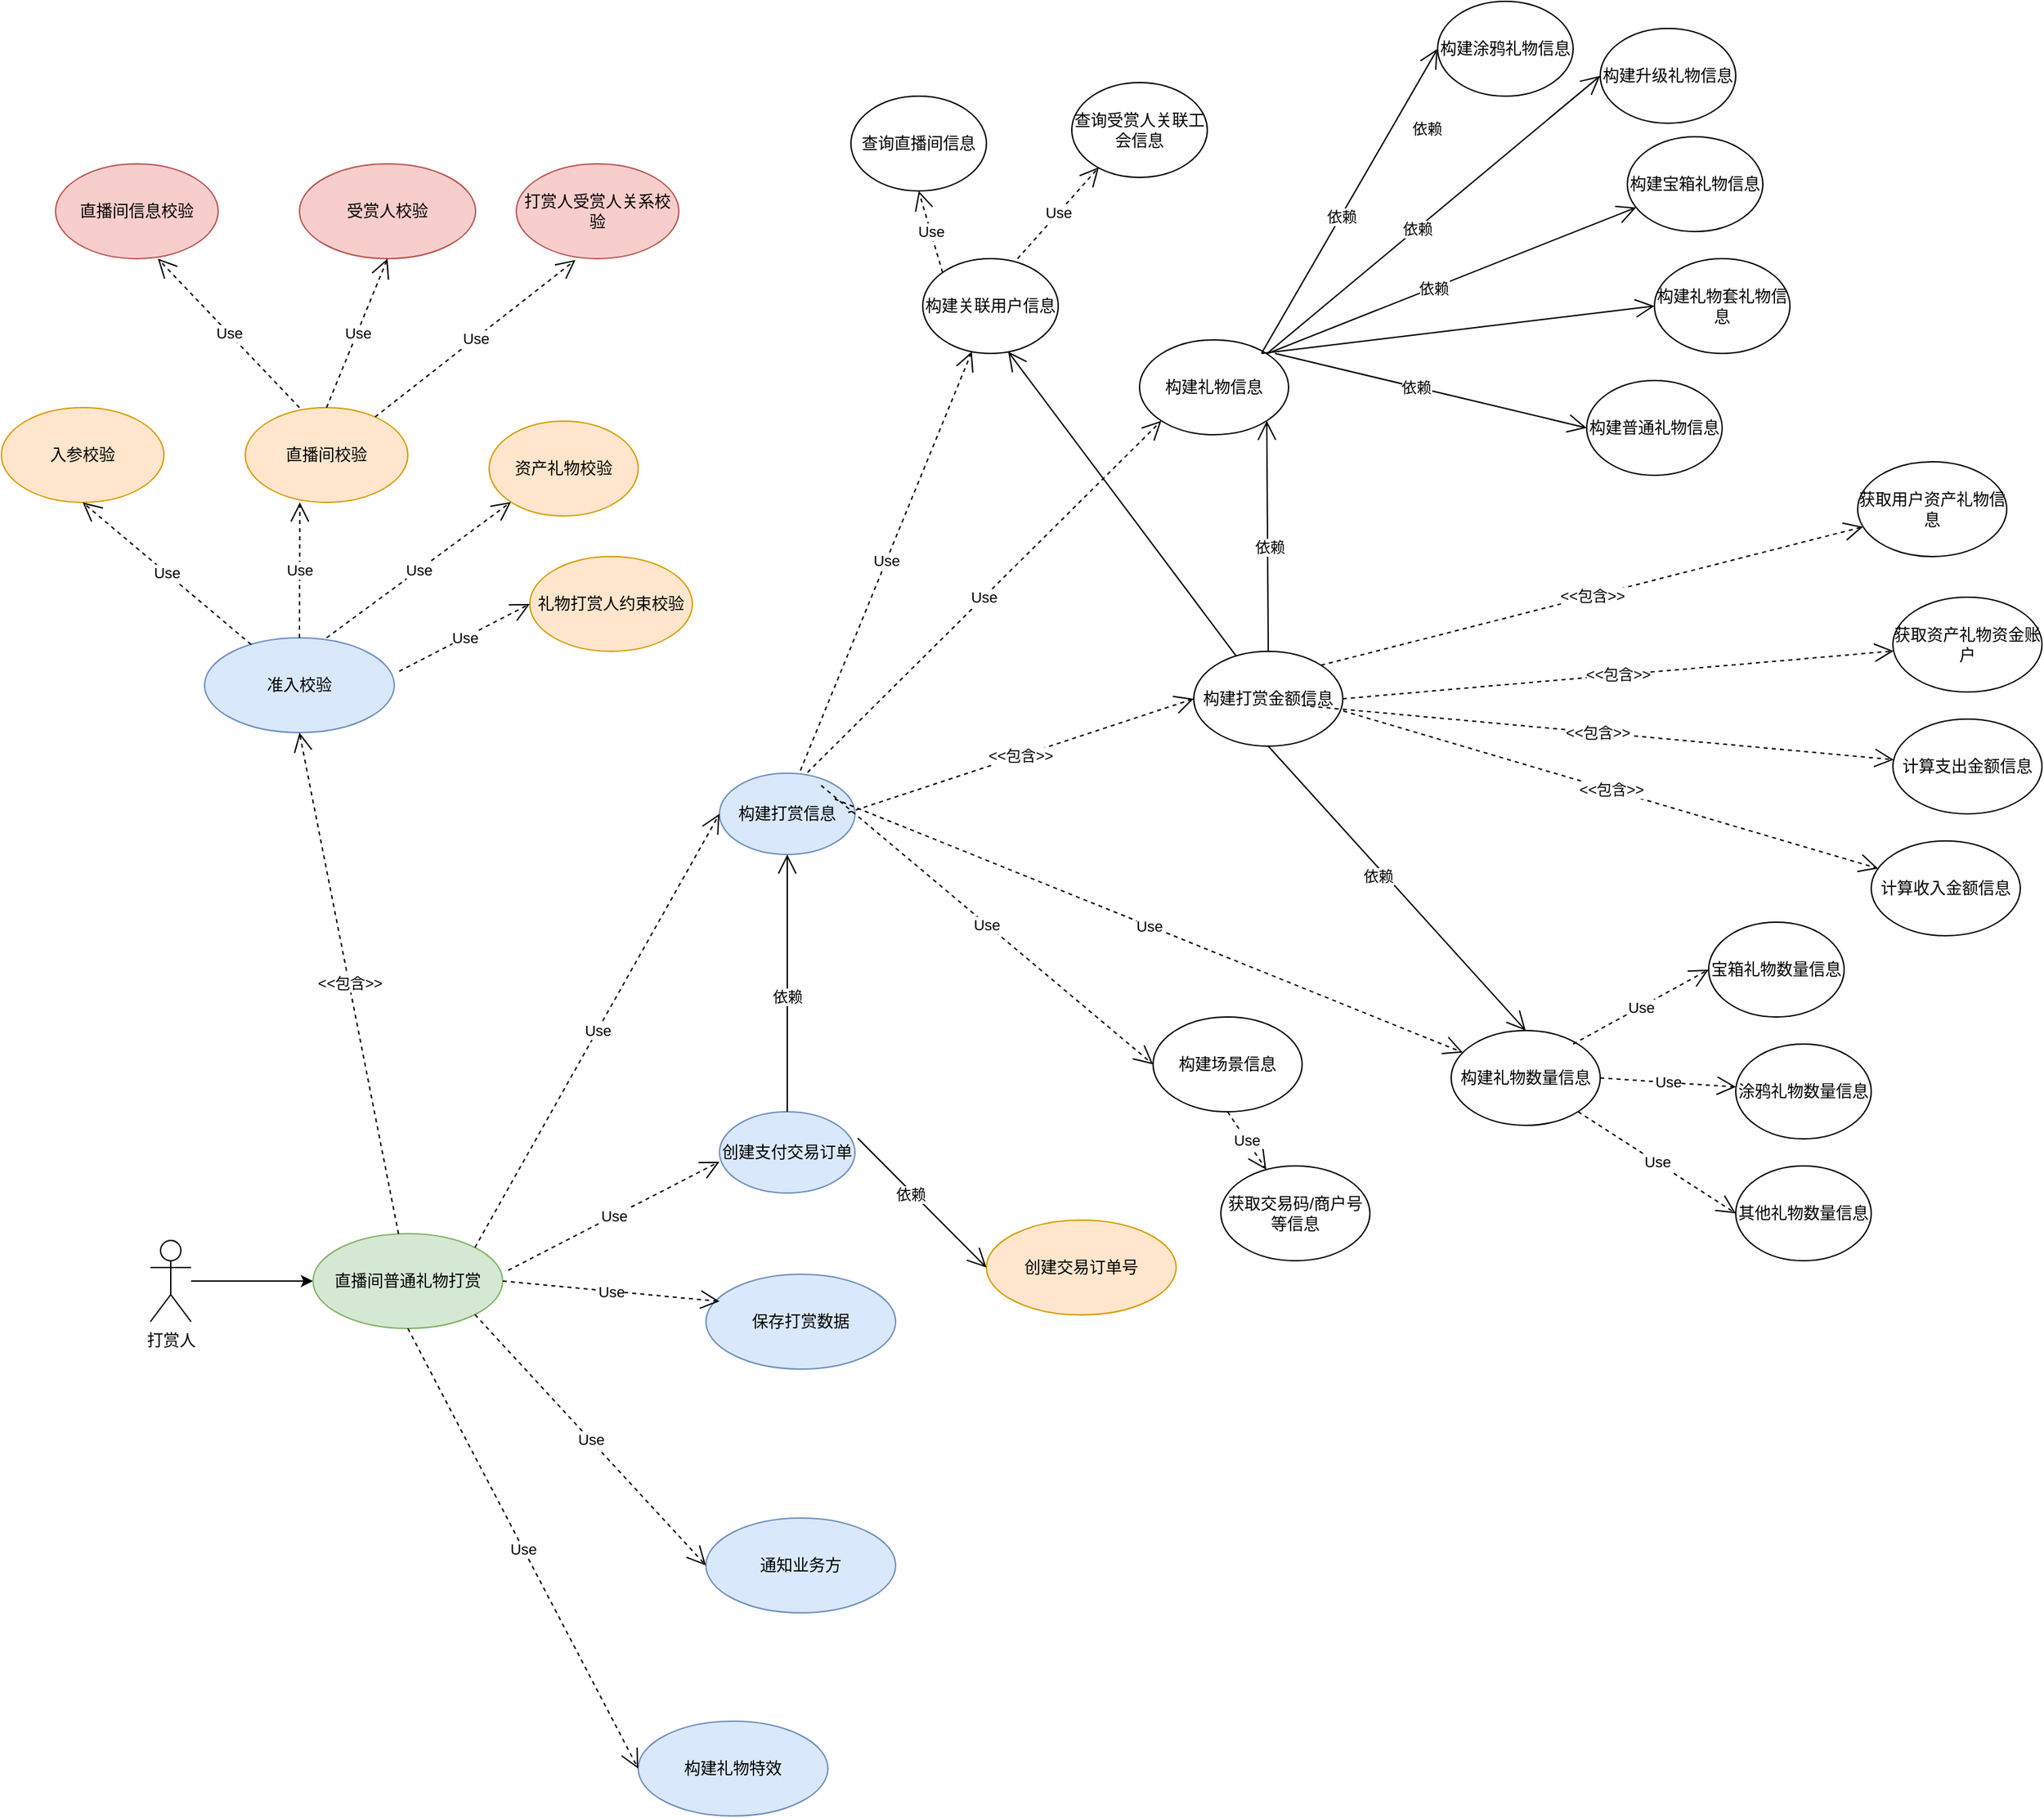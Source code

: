 <mxfile version="21.5.2" type="github">
  <diagram name="第 1 页" id="VvUkeJPX31CjZcMAp55T">
    <mxGraphModel dx="2099" dy="1860" grid="1" gridSize="10" guides="1" tooltips="1" connect="1" arrows="1" fold="1" page="1" pageScale="1" pageWidth="827" pageHeight="1169" math="0" shadow="0">
      <root>
        <mxCell id="0" />
        <mxCell id="1" parent="0" />
        <mxCell id="WKw8hlUGmrOTsNG2Bbb0-5" value="" style="edgeStyle=orthogonalEdgeStyle;rounded=0;orthogonalLoop=1;jettySize=auto;html=1;" parent="1" source="WKw8hlUGmrOTsNG2Bbb0-1" target="WKw8hlUGmrOTsNG2Bbb0-4" edge="1">
          <mxGeometry relative="1" as="geometry" />
        </mxCell>
        <mxCell id="WKw8hlUGmrOTsNG2Bbb0-1" value="打赏人" style="shape=umlActor;verticalLabelPosition=bottom;verticalAlign=top;html=1;" parent="1" vertex="1">
          <mxGeometry x="70" y="435" width="30" height="60" as="geometry" />
        </mxCell>
        <mxCell id="WKw8hlUGmrOTsNG2Bbb0-4" value="直播间普通礼物打赏" style="ellipse;whiteSpace=wrap;html=1;fillColor=#d5e8d4;strokeColor=#82b366;" parent="1" vertex="1">
          <mxGeometry x="190" y="430" width="140" height="70" as="geometry" />
        </mxCell>
        <mxCell id="WKw8hlUGmrOTsNG2Bbb0-6" value="准入校验" style="ellipse;whiteSpace=wrap;html=1;fillColor=#dae8fc;strokeColor=#6c8ebf;" parent="1" vertex="1">
          <mxGeometry x="110" y="-10" width="140" height="70" as="geometry" />
        </mxCell>
        <mxCell id="WKw8hlUGmrOTsNG2Bbb0-7" value="&amp;lt;&amp;lt;包含&amp;gt;&amp;gt;" style="endArrow=open;endSize=12;dashed=1;html=1;rounded=0;entryX=0.5;entryY=1;entryDx=0;entryDy=0;" parent="1" source="WKw8hlUGmrOTsNG2Bbb0-4" target="WKw8hlUGmrOTsNG2Bbb0-6" edge="1">
          <mxGeometry width="160" relative="1" as="geometry">
            <mxPoint x="390" y="250" as="sourcePoint" />
            <mxPoint x="550" y="250" as="targetPoint" />
          </mxGeometry>
        </mxCell>
        <mxCell id="WKw8hlUGmrOTsNG2Bbb0-8" value="构建打赏信息" style="ellipse;whiteSpace=wrap;html=1;fillColor=#dae8fc;strokeColor=#6c8ebf;" parent="1" vertex="1">
          <mxGeometry x="490" y="90" width="100" height="60" as="geometry" />
        </mxCell>
        <mxCell id="WKw8hlUGmrOTsNG2Bbb0-9" value="创建支付交易订单" style="ellipse;whiteSpace=wrap;html=1;fillColor=#dae8fc;strokeColor=#6c8ebf;" parent="1" vertex="1">
          <mxGeometry x="490" y="340" width="100" height="60" as="geometry" />
        </mxCell>
        <mxCell id="WKw8hlUGmrOTsNG2Bbb0-10" value="保存打赏数据" style="ellipse;whiteSpace=wrap;html=1;fillColor=#dae8fc;strokeColor=#6c8ebf;" parent="1" vertex="1">
          <mxGeometry x="480" y="460" width="140" height="70" as="geometry" />
        </mxCell>
        <mxCell id="WKw8hlUGmrOTsNG2Bbb0-11" value="构建礼物特效" style="ellipse;whiteSpace=wrap;html=1;fillColor=#dae8fc;strokeColor=#6c8ebf;" parent="1" vertex="1">
          <mxGeometry x="430" y="790" width="140" height="70" as="geometry" />
        </mxCell>
        <mxCell id="WKw8hlUGmrOTsNG2Bbb0-12" value="通知业务方" style="ellipse;whiteSpace=wrap;html=1;fillColor=#dae8fc;strokeColor=#6c8ebf;" parent="1" vertex="1">
          <mxGeometry x="480" y="640" width="140" height="70" as="geometry" />
        </mxCell>
        <mxCell id="WKw8hlUGmrOTsNG2Bbb0-14" value="Use" style="endArrow=open;endSize=12;dashed=1;html=1;rounded=0;entryX=0;entryY=0.5;entryDx=0;entryDy=0;exitX=1;exitY=0;exitDx=0;exitDy=0;" parent="1" source="WKw8hlUGmrOTsNG2Bbb0-4" target="WKw8hlUGmrOTsNG2Bbb0-8" edge="1">
          <mxGeometry width="160" relative="1" as="geometry">
            <mxPoint x="330" y="450" as="sourcePoint" />
            <mxPoint x="490" y="450" as="targetPoint" />
          </mxGeometry>
        </mxCell>
        <mxCell id="WKw8hlUGmrOTsNG2Bbb0-15" value="Use" style="endArrow=open;endSize=12;dashed=1;html=1;rounded=0;entryX=0;entryY=0.614;entryDx=0;entryDy=0;entryPerimeter=0;exitX=1.029;exitY=0.386;exitDx=0;exitDy=0;exitPerimeter=0;" parent="1" source="WKw8hlUGmrOTsNG2Bbb0-4" target="WKw8hlUGmrOTsNG2Bbb0-9" edge="1">
          <mxGeometry width="160" relative="1" as="geometry">
            <mxPoint x="320" y="470" as="sourcePoint" />
            <mxPoint x="480" y="470" as="targetPoint" />
          </mxGeometry>
        </mxCell>
        <mxCell id="WKw8hlUGmrOTsNG2Bbb0-16" value="Use" style="endArrow=open;endSize=12;dashed=1;html=1;rounded=0;exitX=1;exitY=0.5;exitDx=0;exitDy=0;" parent="1" source="WKw8hlUGmrOTsNG2Bbb0-4" edge="1">
          <mxGeometry width="160" relative="1" as="geometry">
            <mxPoint x="330" y="480" as="sourcePoint" />
            <mxPoint x="490" y="480" as="targetPoint" />
          </mxGeometry>
        </mxCell>
        <mxCell id="WKw8hlUGmrOTsNG2Bbb0-17" value="" style="endArrow=open;endFill=1;endSize=12;html=1;rounded=0;exitX=0.5;exitY=0;exitDx=0;exitDy=0;" parent="1" target="WKw8hlUGmrOTsNG2Bbb0-8" edge="1" source="WKw8hlUGmrOTsNG2Bbb0-9">
          <mxGeometry width="160" relative="1" as="geometry">
            <mxPoint x="560" y="340" as="sourcePoint" />
            <mxPoint x="720" y="340" as="targetPoint" />
          </mxGeometry>
        </mxCell>
        <mxCell id="WKw8hlUGmrOTsNG2Bbb0-18" value="依赖" style="edgeLabel;html=1;align=center;verticalAlign=middle;resizable=0;points=[];" parent="WKw8hlUGmrOTsNG2Bbb0-17" vertex="1" connectable="0">
          <mxGeometry x="-0.1" relative="1" as="geometry">
            <mxPoint as="offset" />
          </mxGeometry>
        </mxCell>
        <mxCell id="WKw8hlUGmrOTsNG2Bbb0-19" value="Use" style="endArrow=open;endSize=12;dashed=1;html=1;rounded=0;entryX=0;entryY=0.5;entryDx=0;entryDy=0;exitX=1;exitY=1;exitDx=0;exitDy=0;" parent="1" source="WKw8hlUGmrOTsNG2Bbb0-4" target="WKw8hlUGmrOTsNG2Bbb0-12" edge="1">
          <mxGeometry width="160" relative="1" as="geometry">
            <mxPoint x="280" y="490" as="sourcePoint" />
            <mxPoint x="440" y="490" as="targetPoint" />
          </mxGeometry>
        </mxCell>
        <mxCell id="WKw8hlUGmrOTsNG2Bbb0-20" value="Use" style="endArrow=open;endSize=12;dashed=1;html=1;rounded=0;entryX=0;entryY=0.5;entryDx=0;entryDy=0;" parent="1" target="WKw8hlUGmrOTsNG2Bbb0-11" edge="1">
          <mxGeometry width="160" relative="1" as="geometry">
            <mxPoint x="260" y="500" as="sourcePoint" />
            <mxPoint x="420" y="500" as="targetPoint" />
          </mxGeometry>
        </mxCell>
        <mxCell id="WKw8hlUGmrOTsNG2Bbb0-21" value="创建交易订单号" style="ellipse;whiteSpace=wrap;html=1;fillColor=#ffe6cc;strokeColor=#d79b00;" parent="1" vertex="1">
          <mxGeometry x="687" y="420" width="140" height="70" as="geometry" />
        </mxCell>
        <mxCell id="WKw8hlUGmrOTsNG2Bbb0-22" value="" style="endArrow=open;endFill=1;endSize=12;html=1;rounded=0;entryX=0;entryY=0.5;entryDx=0;entryDy=0;exitX=1.02;exitY=0.325;exitDx=0;exitDy=0;exitPerimeter=0;" parent="1" target="WKw8hlUGmrOTsNG2Bbb0-21" edge="1" source="WKw8hlUGmrOTsNG2Bbb0-9">
          <mxGeometry width="160" relative="1" as="geometry">
            <mxPoint x="620" y="360" as="sourcePoint" />
            <mxPoint x="780" y="360" as="targetPoint" />
          </mxGeometry>
        </mxCell>
        <mxCell id="WKw8hlUGmrOTsNG2Bbb0-23" value="依赖" style="edgeLabel;html=1;align=center;verticalAlign=middle;resizable=0;points=[];" parent="WKw8hlUGmrOTsNG2Bbb0-22" vertex="1" connectable="0">
          <mxGeometry x="-0.16" y="-1" relative="1" as="geometry">
            <mxPoint as="offset" />
          </mxGeometry>
        </mxCell>
        <mxCell id="WKw8hlUGmrOTsNG2Bbb0-24" value="入参校验" style="ellipse;whiteSpace=wrap;html=1;fillColor=#ffe6cc;strokeColor=#d79b00;" parent="1" vertex="1">
          <mxGeometry x="-40" y="-180" width="120" height="70" as="geometry" />
        </mxCell>
        <mxCell id="WKw8hlUGmrOTsNG2Bbb0-26" value="Use" style="endArrow=open;endSize=12;dashed=1;html=1;rounded=0;entryX=0.5;entryY=1;entryDx=0;entryDy=0;" parent="1" target="WKw8hlUGmrOTsNG2Bbb0-24" edge="1" source="WKw8hlUGmrOTsNG2Bbb0-6">
          <mxGeometry width="160" relative="1" as="geometry">
            <mxPoint x="130" y="-30" as="sourcePoint" />
            <mxPoint x="290" y="-30" as="targetPoint" />
          </mxGeometry>
        </mxCell>
        <mxCell id="WKw8hlUGmrOTsNG2Bbb0-27" value="直播间校验" style="ellipse;whiteSpace=wrap;html=1;fillColor=#ffe6cc;strokeColor=#d79b00;" parent="1" vertex="1">
          <mxGeometry x="140" y="-180" width="120" height="70" as="geometry" />
        </mxCell>
        <mxCell id="WKw8hlUGmrOTsNG2Bbb0-28" value="Use" style="endArrow=open;endSize=12;dashed=1;html=1;rounded=0;entryX=0.336;entryY=1;entryDx=0;entryDy=0;entryPerimeter=0;exitX=0.5;exitY=0;exitDx=0;exitDy=0;" parent="1" target="WKw8hlUGmrOTsNG2Bbb0-27" edge="1" source="WKw8hlUGmrOTsNG2Bbb0-6">
          <mxGeometry width="160" relative="1" as="geometry">
            <mxPoint x="160" y="-30" as="sourcePoint" />
            <mxPoint x="320" y="-30" as="targetPoint" />
          </mxGeometry>
        </mxCell>
        <mxCell id="WKw8hlUGmrOTsNG2Bbb0-29" value="直播间信息校验" style="ellipse;whiteSpace=wrap;html=1;fillColor=#f8cecc;strokeColor=#b85450;" parent="1" vertex="1">
          <mxGeometry y="-360" width="120" height="70" as="geometry" />
        </mxCell>
        <mxCell id="WKw8hlUGmrOTsNG2Bbb0-30" value="受赏人校验" style="ellipse;whiteSpace=wrap;html=1;fillColor=#f8cecc;strokeColor=#b85450;" parent="1" vertex="1">
          <mxGeometry x="180" y="-360" width="130" height="70" as="geometry" />
        </mxCell>
        <mxCell id="WKw8hlUGmrOTsNG2Bbb0-31" value="打赏人受赏人关系校验" style="ellipse;whiteSpace=wrap;html=1;fillColor=#f8cecc;strokeColor=#b85450;" parent="1" vertex="1">
          <mxGeometry x="340" y="-360" width="120" height="70" as="geometry" />
        </mxCell>
        <mxCell id="WKw8hlUGmrOTsNG2Bbb0-32" value="资产礼物校验" style="ellipse;whiteSpace=wrap;html=1;fillColor=#ffe6cc;strokeColor=#d79b00;" parent="1" vertex="1">
          <mxGeometry x="320" y="-170" width="110" height="70" as="geometry" />
        </mxCell>
        <mxCell id="WKw8hlUGmrOTsNG2Bbb0-34" value="礼物打赏人约束校验" style="ellipse;whiteSpace=wrap;html=1;fillColor=#ffe6cc;strokeColor=#d79b00;" parent="1" vertex="1">
          <mxGeometry x="350" y="-70" width="120" height="70" as="geometry" />
        </mxCell>
        <mxCell id="WKw8hlUGmrOTsNG2Bbb0-35" value="Use" style="endArrow=open;endSize=12;dashed=1;html=1;rounded=0;entryX=0;entryY=1;entryDx=0;entryDy=0;" parent="1" target="WKw8hlUGmrOTsNG2Bbb0-32" edge="1">
          <mxGeometry width="160" relative="1" as="geometry">
            <mxPoint x="200" y="-10" as="sourcePoint" />
            <mxPoint x="360" y="-10" as="targetPoint" />
          </mxGeometry>
        </mxCell>
        <mxCell id="WKw8hlUGmrOTsNG2Bbb0-36" value="Use" style="endArrow=open;endSize=12;dashed=1;html=1;rounded=0;entryX=0;entryY=0.5;entryDx=0;entryDy=0;exitX=1.026;exitY=0.352;exitDx=0;exitDy=0;exitPerimeter=0;" parent="1" target="WKw8hlUGmrOTsNG2Bbb0-34" edge="1" source="WKw8hlUGmrOTsNG2Bbb0-6">
          <mxGeometry width="160" relative="1" as="geometry">
            <mxPoint x="570" y="40" as="sourcePoint" />
            <mxPoint x="730" y="40" as="targetPoint" />
          </mxGeometry>
        </mxCell>
        <mxCell id="WKw8hlUGmrOTsNG2Bbb0-37" value="Use" style="endArrow=open;endSize=12;dashed=1;html=1;rounded=0;entryX=0.629;entryY=1;entryDx=0;entryDy=0;entryPerimeter=0;" parent="1" target="WKw8hlUGmrOTsNG2Bbb0-29" edge="1">
          <mxGeometry width="160" relative="1" as="geometry">
            <mxPoint x="180" y="-180" as="sourcePoint" />
            <mxPoint x="340" y="-180" as="targetPoint" />
          </mxGeometry>
        </mxCell>
        <mxCell id="WKw8hlUGmrOTsNG2Bbb0-38" value="Use" style="endArrow=open;endSize=12;dashed=1;html=1;rounded=0;entryX=0.5;entryY=1;entryDx=0;entryDy=0;exitX=0.5;exitY=0;exitDx=0;exitDy=0;" parent="1" source="WKw8hlUGmrOTsNG2Bbb0-27" target="WKw8hlUGmrOTsNG2Bbb0-30" edge="1">
          <mxGeometry width="160" relative="1" as="geometry">
            <mxPoint x="190" y="-170" as="sourcePoint" />
            <mxPoint x="98" y="-280" as="targetPoint" />
          </mxGeometry>
        </mxCell>
        <mxCell id="WKw8hlUGmrOTsNG2Bbb0-39" value="Use" style="endArrow=open;endSize=12;dashed=1;html=1;rounded=0;entryX=0.364;entryY=1.014;entryDx=0;entryDy=0;entryPerimeter=0;" parent="1" source="WKw8hlUGmrOTsNG2Bbb0-27" target="WKw8hlUGmrOTsNG2Bbb0-31" edge="1">
          <mxGeometry width="160" relative="1" as="geometry">
            <mxPoint x="200" y="-160" as="sourcePoint" />
            <mxPoint x="108" y="-270" as="targetPoint" />
          </mxGeometry>
        </mxCell>
        <mxCell id="NdA9s5oNdxqppXdedLkg-1" value="构建关联用户信息" style="ellipse;whiteSpace=wrap;html=1;" vertex="1" parent="1">
          <mxGeometry x="640" y="-290" width="100" height="70" as="geometry" />
        </mxCell>
        <mxCell id="NdA9s5oNdxqppXdedLkg-2" value="查询直播间信息" style="ellipse;whiteSpace=wrap;html=1;" vertex="1" parent="1">
          <mxGeometry x="587" y="-410" width="100" height="70" as="geometry" />
        </mxCell>
        <mxCell id="NdA9s5oNdxqppXdedLkg-3" value="查询受赏人关联工会信息" style="ellipse;whiteSpace=wrap;html=1;" vertex="1" parent="1">
          <mxGeometry x="750" y="-420" width="100" height="70" as="geometry" />
        </mxCell>
        <mxCell id="NdA9s5oNdxqppXdedLkg-4" value="Use" style="endArrow=open;endSize=12;dashed=1;html=1;rounded=0;exitX=0.597;exitY=-0.033;exitDx=0;exitDy=0;exitPerimeter=0;" edge="1" parent="1" source="WKw8hlUGmrOTsNG2Bbb0-8" target="NdA9s5oNdxqppXdedLkg-1">
          <mxGeometry width="160" relative="1" as="geometry">
            <mxPoint x="550" y="80" as="sourcePoint" />
            <mxPoint x="730" y="180" as="targetPoint" />
          </mxGeometry>
        </mxCell>
        <mxCell id="NdA9s5oNdxqppXdedLkg-5" value="Use" style="endArrow=open;endSize=12;dashed=1;html=1;rounded=0;entryX=0.5;entryY=1;entryDx=0;entryDy=0;exitX=0;exitY=0;exitDx=0;exitDy=0;" edge="1" parent="1" source="NdA9s5oNdxqppXdedLkg-1" target="NdA9s5oNdxqppXdedLkg-2">
          <mxGeometry width="160" relative="1" as="geometry">
            <mxPoint x="820" y="-240.2" as="sourcePoint" />
            <mxPoint x="980" y="-240.2" as="targetPoint" />
          </mxGeometry>
        </mxCell>
        <mxCell id="NdA9s5oNdxqppXdedLkg-6" value="Use" style="endArrow=open;endSize=12;dashed=1;html=1;rounded=0;entryX=0.2;entryY=0.893;entryDx=0;entryDy=0;entryPerimeter=0;" edge="1" parent="1" target="NdA9s5oNdxqppXdedLkg-3">
          <mxGeometry width="160" relative="1" as="geometry">
            <mxPoint x="710" y="-290" as="sourcePoint" />
            <mxPoint x="1050" y="-200.2" as="targetPoint" />
          </mxGeometry>
        </mxCell>
        <mxCell id="NdA9s5oNdxqppXdedLkg-7" value="构建礼物信息" style="ellipse;whiteSpace=wrap;html=1;" vertex="1" parent="1">
          <mxGeometry x="800" y="-230" width="110" height="70" as="geometry" />
        </mxCell>
        <mxCell id="NdA9s5oNdxqppXdedLkg-8" value="构建涂鸦礼物信息" style="ellipse;whiteSpace=wrap;html=1;" vertex="1" parent="1">
          <mxGeometry x="1020" y="-480" width="100" height="70" as="geometry" />
        </mxCell>
        <mxCell id="NdA9s5oNdxqppXdedLkg-9" value="" style="endArrow=open;endFill=1;endSize=12;html=1;rounded=0;entryX=0;entryY=0.5;entryDx=0;entryDy=0;" edge="1" parent="1" target="NdA9s5oNdxqppXdedLkg-8">
          <mxGeometry width="160" relative="1" as="geometry">
            <mxPoint x="890" y="-220" as="sourcePoint" />
            <mxPoint x="960" y="-230.2" as="targetPoint" />
          </mxGeometry>
        </mxCell>
        <mxCell id="NdA9s5oNdxqppXdedLkg-10" value="依赖" style="edgeLabel;html=1;align=center;verticalAlign=middle;resizable=0;points=[];" vertex="1" connectable="0" parent="NdA9s5oNdxqppXdedLkg-9">
          <mxGeometry x="-0.1" relative="1" as="geometry">
            <mxPoint as="offset" />
          </mxGeometry>
        </mxCell>
        <mxCell id="NdA9s5oNdxqppXdedLkg-11" value="构建升级礼物信息" style="ellipse;whiteSpace=wrap;html=1;" vertex="1" parent="1">
          <mxGeometry x="1140" y="-460" width="100" height="70" as="geometry" />
        </mxCell>
        <mxCell id="NdA9s5oNdxqppXdedLkg-12" value="构建宝箱&lt;span style=&quot;background-color: initial;&quot;&gt;礼物信息&lt;/span&gt;" style="ellipse;whiteSpace=wrap;html=1;" vertex="1" parent="1">
          <mxGeometry x="1160" y="-380" width="100" height="70" as="geometry" />
        </mxCell>
        <mxCell id="NdA9s5oNdxqppXdedLkg-13" value="构建礼物套&lt;span style=&quot;background-color: initial;&quot;&gt;礼物信息&lt;/span&gt;" style="ellipse;whiteSpace=wrap;html=1;" vertex="1" parent="1">
          <mxGeometry x="1180" y="-290" width="100" height="70" as="geometry" />
        </mxCell>
        <mxCell id="NdA9s5oNdxqppXdedLkg-14" value="构建普通&lt;span style=&quot;background-color: initial;&quot;&gt;礼物信息&lt;/span&gt;" style="ellipse;whiteSpace=wrap;html=1;" vertex="1" parent="1">
          <mxGeometry x="1130" y="-200" width="100" height="70" as="geometry" />
        </mxCell>
        <mxCell id="NdA9s5oNdxqppXdedLkg-16" value="" style="endArrow=open;endFill=1;endSize=12;html=1;rounded=0;exitX=1;exitY=0;exitDx=0;exitDy=0;entryX=0;entryY=0.5;entryDx=0;entryDy=0;" edge="1" parent="1" source="NdA9s5oNdxqppXdedLkg-7" target="NdA9s5oNdxqppXdedLkg-11">
          <mxGeometry width="160" relative="1" as="geometry">
            <mxPoint x="890" y="-205.2" as="sourcePoint" />
            <mxPoint x="1070" y="-265.2" as="targetPoint" />
          </mxGeometry>
        </mxCell>
        <mxCell id="NdA9s5oNdxqppXdedLkg-17" value="依赖" style="edgeLabel;html=1;align=center;verticalAlign=middle;resizable=0;points=[];" vertex="1" connectable="0" parent="NdA9s5oNdxqppXdedLkg-16">
          <mxGeometry x="-0.1" relative="1" as="geometry">
            <mxPoint as="offset" />
          </mxGeometry>
        </mxCell>
        <mxCell id="NdA9s5oNdxqppXdedLkg-18" value="" style="endArrow=open;endFill=1;endSize=12;html=1;rounded=0;exitX=1;exitY=0;exitDx=0;exitDy=0;" edge="1" parent="1" source="NdA9s5oNdxqppXdedLkg-7" target="NdA9s5oNdxqppXdedLkg-12">
          <mxGeometry width="160" relative="1" as="geometry">
            <mxPoint x="887" y="-192.2" as="sourcePoint" />
            <mxPoint x="1190" y="-210.2" as="targetPoint" />
          </mxGeometry>
        </mxCell>
        <mxCell id="NdA9s5oNdxqppXdedLkg-19" value="依赖" style="edgeLabel;html=1;align=center;verticalAlign=middle;resizable=0;points=[];" vertex="1" connectable="0" parent="NdA9s5oNdxqppXdedLkg-18">
          <mxGeometry x="-0.1" relative="1" as="geometry">
            <mxPoint as="offset" />
          </mxGeometry>
        </mxCell>
        <mxCell id="NdA9s5oNdxqppXdedLkg-20" value="" style="endArrow=open;endFill=1;endSize=12;html=1;rounded=0;entryX=0;entryY=0.5;entryDx=0;entryDy=0;" edge="1" parent="1" target="NdA9s5oNdxqppXdedLkg-13">
          <mxGeometry width="160" relative="1" as="geometry">
            <mxPoint x="890" y="-220" as="sourcePoint" />
            <mxPoint x="1224.71" y="-90.0" as="targetPoint" />
          </mxGeometry>
        </mxCell>
        <mxCell id="NdA9s5oNdxqppXdedLkg-21" value="依赖" style="edgeLabel;html=1;align=center;verticalAlign=middle;resizable=0;points=[];" vertex="1" connectable="0" parent="NdA9s5oNdxqppXdedLkg-20">
          <mxGeometry x="-0.1" relative="1" as="geometry">
            <mxPoint x="-9" y="-150" as="offset" />
          </mxGeometry>
        </mxCell>
        <mxCell id="NdA9s5oNdxqppXdedLkg-22" value="" style="endArrow=open;endFill=1;endSize=12;html=1;rounded=0;entryX=0;entryY=0.5;entryDx=0;entryDy=0;" edge="1" parent="1" target="NdA9s5oNdxqppXdedLkg-14">
          <mxGeometry width="160" relative="1" as="geometry">
            <mxPoint x="900" y="-220" as="sourcePoint" />
            <mxPoint x="1044.713" y="-79.996" as="targetPoint" />
          </mxGeometry>
        </mxCell>
        <mxCell id="NdA9s5oNdxqppXdedLkg-23" value="依赖" style="edgeLabel;html=1;align=center;verticalAlign=middle;resizable=0;points=[];" vertex="1" connectable="0" parent="NdA9s5oNdxqppXdedLkg-22">
          <mxGeometry x="-0.1" relative="1" as="geometry">
            <mxPoint as="offset" />
          </mxGeometry>
        </mxCell>
        <mxCell id="NdA9s5oNdxqppXdedLkg-24" value="Use" style="endArrow=open;endSize=12;dashed=1;html=1;rounded=0;entryX=0;entryY=1;entryDx=0;entryDy=0;exitX=0.65;exitY=-0.011;exitDx=0;exitDy=0;exitPerimeter=0;" edge="1" parent="1" source="WKw8hlUGmrOTsNG2Bbb0-8" target="NdA9s5oNdxqppXdedLkg-7">
          <mxGeometry width="160" relative="1" as="geometry">
            <mxPoint x="590" y="120" as="sourcePoint" />
            <mxPoint x="750" y="120" as="targetPoint" />
          </mxGeometry>
        </mxCell>
        <mxCell id="NdA9s5oNdxqppXdedLkg-27" value="构建场景信息" style="ellipse;whiteSpace=wrap;html=1;" vertex="1" parent="1">
          <mxGeometry x="810" y="270" width="110" height="70" as="geometry" />
        </mxCell>
        <mxCell id="NdA9s5oNdxqppXdedLkg-28" value="构建礼物数量信息" style="ellipse;whiteSpace=wrap;html=1;" vertex="1" parent="1">
          <mxGeometry x="1030" y="280" width="110" height="70" as="geometry" />
        </mxCell>
        <mxCell id="NdA9s5oNdxqppXdedLkg-29" value="构建打赏金额信息" style="ellipse;whiteSpace=wrap;html=1;" vertex="1" parent="1">
          <mxGeometry x="840" width="110" height="70" as="geometry" />
        </mxCell>
        <mxCell id="NdA9s5oNdxqppXdedLkg-30" value="Use" style="endArrow=open;endSize=12;dashed=1;html=1;rounded=0;entryX=0;entryY=0.5;entryDx=0;entryDy=0;exitX=0.65;exitY=-0.011;exitDx=0;exitDy=0;exitPerimeter=0;" edge="1" parent="1" target="NdA9s5oNdxqppXdedLkg-27">
          <mxGeometry width="160" relative="1" as="geometry">
            <mxPoint x="565" y="99" as="sourcePoint" />
            <mxPoint x="726" y="-90" as="targetPoint" />
          </mxGeometry>
        </mxCell>
        <mxCell id="NdA9s5oNdxqppXdedLkg-31" value="Use" style="endArrow=open;endSize=12;dashed=1;html=1;rounded=0;exitX=0.65;exitY=-0.011;exitDx=0;exitDy=0;exitPerimeter=0;" edge="1" parent="1" target="NdA9s5oNdxqppXdedLkg-28">
          <mxGeometry width="160" relative="1" as="geometry">
            <mxPoint x="575" y="109" as="sourcePoint" />
            <mxPoint x="837" y="35" as="targetPoint" />
          </mxGeometry>
        </mxCell>
        <mxCell id="NdA9s5oNdxqppXdedLkg-32" value="&amp;lt;&amp;lt;包含&amp;gt;&amp;gt;" style="endArrow=open;endSize=12;dashed=1;html=1;rounded=0;entryX=0;entryY=0.5;entryDx=0;entryDy=0;exitX=0.65;exitY=-0.011;exitDx=0;exitDy=0;exitPerimeter=0;" edge="1" parent="1" target="NdA9s5oNdxqppXdedLkg-29">
          <mxGeometry width="160" relative="1" as="geometry">
            <mxPoint x="585" y="119" as="sourcePoint" />
            <mxPoint x="847" y="45" as="targetPoint" />
          </mxGeometry>
        </mxCell>
        <mxCell id="NdA9s5oNdxqppXdedLkg-33" value="" style="endArrow=open;endFill=1;endSize=12;html=1;rounded=0;entryX=1;entryY=1;entryDx=0;entryDy=0;exitX=0.5;exitY=0;exitDx=0;exitDy=0;" edge="1" parent="1" source="NdA9s5oNdxqppXdedLkg-29" target="NdA9s5oNdxqppXdedLkg-7">
          <mxGeometry width="160" relative="1" as="geometry">
            <mxPoint x="860" y="-30" as="sourcePoint" />
            <mxPoint x="1020" y="-30" as="targetPoint" />
          </mxGeometry>
        </mxCell>
        <mxCell id="NdA9s5oNdxqppXdedLkg-34" value="依赖" style="edgeLabel;html=1;align=center;verticalAlign=middle;resizable=0;points=[];" vertex="1" connectable="0" parent="NdA9s5oNdxqppXdedLkg-33">
          <mxGeometry x="-0.095" y="-1" relative="1" as="geometry">
            <mxPoint as="offset" />
          </mxGeometry>
        </mxCell>
        <mxCell id="NdA9s5oNdxqppXdedLkg-35" value="获取用户资产礼物信息" style="ellipse;whiteSpace=wrap;html=1;" vertex="1" parent="1">
          <mxGeometry x="1330" y="-140" width="110" height="70" as="geometry" />
        </mxCell>
        <mxCell id="NdA9s5oNdxqppXdedLkg-36" value="&amp;lt;&amp;lt;包含&amp;gt;&amp;gt;" style="endArrow=open;endSize=12;dashed=1;html=1;rounded=0;exitX=1;exitY=0;exitDx=0;exitDy=0;" edge="1" parent="1" source="NdA9s5oNdxqppXdedLkg-29" target="NdA9s5oNdxqppXdedLkg-35">
          <mxGeometry width="160" relative="1" as="geometry">
            <mxPoint x="910" y="14" as="sourcePoint" />
            <mxPoint x="1125" y="-100" as="targetPoint" />
          </mxGeometry>
        </mxCell>
        <mxCell id="NdA9s5oNdxqppXdedLkg-37" value="获取资产礼物资金账户" style="ellipse;whiteSpace=wrap;html=1;" vertex="1" parent="1">
          <mxGeometry x="1356" y="-40" width="110" height="70" as="geometry" />
        </mxCell>
        <mxCell id="NdA9s5oNdxqppXdedLkg-38" value="&amp;lt;&amp;lt;包含&amp;gt;&amp;gt;" style="endArrow=open;endSize=12;dashed=1;html=1;rounded=0;exitX=1;exitY=0.5;exitDx=0;exitDy=0;" edge="1" parent="1" target="NdA9s5oNdxqppXdedLkg-37" source="NdA9s5oNdxqppXdedLkg-29">
          <mxGeometry width="160" relative="1" as="geometry">
            <mxPoint x="910" y="65" as="sourcePoint" />
            <mxPoint x="1115" y="-70" as="targetPoint" />
          </mxGeometry>
        </mxCell>
        <mxCell id="NdA9s5oNdxqppXdedLkg-45" value="" style="endArrow=open;endFill=1;endSize=12;html=1;rounded=0;exitX=0.5;exitY=1;exitDx=0;exitDy=0;entryX=0.5;entryY=0;entryDx=0;entryDy=0;" edge="1" parent="1" source="NdA9s5oNdxqppXdedLkg-29" target="NdA9s5oNdxqppXdedLkg-28">
          <mxGeometry width="160" relative="1" as="geometry">
            <mxPoint x="740" y="210" as="sourcePoint" />
            <mxPoint x="900" y="210" as="targetPoint" />
          </mxGeometry>
        </mxCell>
        <mxCell id="NdA9s5oNdxqppXdedLkg-46" value="依赖" style="edgeLabel;html=1;align=center;verticalAlign=middle;resizable=0;points=[];" vertex="1" connectable="0" parent="NdA9s5oNdxqppXdedLkg-45">
          <mxGeometry x="-0.115" y="-4" relative="1" as="geometry">
            <mxPoint as="offset" />
          </mxGeometry>
        </mxCell>
        <mxCell id="NdA9s5oNdxqppXdedLkg-47" value="计算支出金额信息" style="ellipse;whiteSpace=wrap;html=1;" vertex="1" parent="1">
          <mxGeometry x="1356" y="50" width="110" height="70" as="geometry" />
        </mxCell>
        <mxCell id="NdA9s5oNdxqppXdedLkg-48" value="&amp;lt;&amp;lt;包含&amp;gt;&amp;gt;" style="endArrow=open;endSize=12;dashed=1;html=1;rounded=0;" edge="1" parent="1" target="NdA9s5oNdxqppXdedLkg-47">
          <mxGeometry width="160" relative="1" as="geometry">
            <mxPoint x="920" y="40" as="sourcePoint" />
            <mxPoint x="1205" y="30" as="targetPoint" />
          </mxGeometry>
        </mxCell>
        <mxCell id="NdA9s5oNdxqppXdedLkg-51" value="计算收入金额信息" style="ellipse;whiteSpace=wrap;html=1;" vertex="1" parent="1">
          <mxGeometry x="1340" y="140" width="110" height="70" as="geometry" />
        </mxCell>
        <mxCell id="NdA9s5oNdxqppXdedLkg-52" value="&amp;lt;&amp;lt;包含&amp;gt;&amp;gt;" style="endArrow=open;endSize=12;dashed=1;html=1;rounded=0;exitX=1.003;exitY=0.629;exitDx=0;exitDy=0;exitPerimeter=0;" edge="1" parent="1" target="NdA9s5oNdxqppXdedLkg-51" source="NdA9s5oNdxqppXdedLkg-29">
          <mxGeometry width="160" relative="1" as="geometry">
            <mxPoint x="920" y="90" as="sourcePoint" />
            <mxPoint x="1221" y="60" as="targetPoint" />
          </mxGeometry>
        </mxCell>
        <mxCell id="NdA9s5oNdxqppXdedLkg-53" value="" style="endArrow=open;endFill=1;endSize=12;html=1;rounded=0;entryX=0.63;entryY=0.981;entryDx=0;entryDy=0;entryPerimeter=0;" edge="1" parent="1" source="NdA9s5oNdxqppXdedLkg-29" target="NdA9s5oNdxqppXdedLkg-1">
          <mxGeometry width="160" relative="1" as="geometry">
            <mxPoint x="850" y="20" as="sourcePoint" />
            <mxPoint x="980" y="20" as="targetPoint" />
          </mxGeometry>
        </mxCell>
        <mxCell id="NdA9s5oNdxqppXdedLkg-54" value="获取交易码/商户号等信息" style="ellipse;whiteSpace=wrap;html=1;" vertex="1" parent="1">
          <mxGeometry x="860" y="380" width="110" height="70" as="geometry" />
        </mxCell>
        <mxCell id="NdA9s5oNdxqppXdedLkg-56" value="Use" style="endArrow=open;endSize=12;dashed=1;html=1;rounded=0;exitX=0.5;exitY=1;exitDx=0;exitDy=0;" edge="1" parent="1" source="NdA9s5oNdxqppXdedLkg-27" target="NdA9s5oNdxqppXdedLkg-54">
          <mxGeometry width="160" relative="1" as="geometry">
            <mxPoint x="602" y="230" as="sourcePoint" />
            <mxPoint x="717" y="350" as="targetPoint" />
          </mxGeometry>
        </mxCell>
        <mxCell id="NdA9s5oNdxqppXdedLkg-57" value="宝箱&lt;span style=&quot;background-color: initial;&quot;&gt;礼物数量信息&lt;/span&gt;" style="ellipse;whiteSpace=wrap;html=1;" vertex="1" parent="1">
          <mxGeometry x="1220" y="200" width="100" height="70" as="geometry" />
        </mxCell>
        <mxCell id="NdA9s5oNdxqppXdedLkg-58" value="&lt;span style=&quot;background-color: initial;&quot;&gt;涂鸦礼物数量信息&lt;/span&gt;" style="ellipse;whiteSpace=wrap;html=1;" vertex="1" parent="1">
          <mxGeometry x="1240" y="290" width="100" height="70" as="geometry" />
        </mxCell>
        <mxCell id="NdA9s5oNdxqppXdedLkg-59" value="&lt;span style=&quot;background-color: initial;&quot;&gt;其他礼物数量信息&lt;/span&gt;" style="ellipse;whiteSpace=wrap;html=1;" vertex="1" parent="1">
          <mxGeometry x="1240" y="380" width="100" height="70" as="geometry" />
        </mxCell>
        <mxCell id="NdA9s5oNdxqppXdedLkg-60" value="Use" style="endArrow=open;endSize=12;dashed=1;html=1;rounded=0;entryX=0;entryY=0.5;entryDx=0;entryDy=0;" edge="1" parent="1" target="NdA9s5oNdxqppXdedLkg-57">
          <mxGeometry width="160" relative="1" as="geometry">
            <mxPoint x="1120" y="290" as="sourcePoint" />
            <mxPoint x="1280" y="290" as="targetPoint" />
          </mxGeometry>
        </mxCell>
        <mxCell id="NdA9s5oNdxqppXdedLkg-61" value="Use" style="endArrow=open;endSize=12;dashed=1;html=1;rounded=0;exitX=1;exitY=0.5;exitDx=0;exitDy=0;" edge="1" parent="1" source="NdA9s5oNdxqppXdedLkg-28" target="NdA9s5oNdxqppXdedLkg-58">
          <mxGeometry width="160" relative="1" as="geometry">
            <mxPoint x="1130" y="300" as="sourcePoint" />
            <mxPoint x="1230" y="285" as="targetPoint" />
          </mxGeometry>
        </mxCell>
        <mxCell id="NdA9s5oNdxqppXdedLkg-62" value="Use" style="endArrow=open;endSize=12;dashed=1;html=1;rounded=0;entryX=0;entryY=0.5;entryDx=0;entryDy=0;" edge="1" parent="1" source="NdA9s5oNdxqppXdedLkg-28" target="NdA9s5oNdxqppXdedLkg-59">
          <mxGeometry width="160" relative="1" as="geometry">
            <mxPoint x="1140" y="310" as="sourcePoint" />
            <mxPoint x="1240" y="364" as="targetPoint" />
          </mxGeometry>
        </mxCell>
      </root>
    </mxGraphModel>
  </diagram>
</mxfile>
